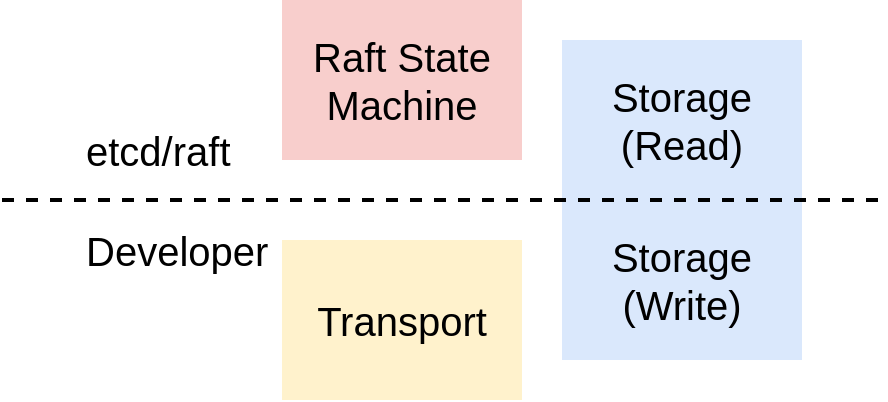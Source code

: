 <mxfile version="13.10.0" type="embed" pages="2">
    <diagram id="jTo_Vavvtyp7eSBpTw7-" name="overview">
        <mxGraphModel dx="402" dy="617" grid="1" gridSize="10" guides="1" tooltips="1" connect="1" arrows="1" fold="1" page="1" pageScale="1" pageWidth="827" pageHeight="1169" math="0" shadow="0">
            <root>
                <mxCell id="0"/>
                <mxCell id="1" parent="0"/>
                <mxCell id="3" value="Raft State Machine" style="rounded=0;whiteSpace=wrap;html=1;strokeWidth=2;fillColor=#f8cecc;fontSize=20;strokeColor=none;" vertex="1" parent="1">
                    <mxGeometry x="260" y="180" width="120" height="80" as="geometry"/>
                </mxCell>
                <mxCell id="4" value="Transport" style="rounded=0;whiteSpace=wrap;html=1;strokeWidth=2;fontSize=20;fillColor=#fff2cc;strokeColor=none;" vertex="1" parent="1">
                    <mxGeometry x="260" y="300" width="120" height="80" as="geometry"/>
                </mxCell>
                <mxCell id="5" value="Storage&lt;br&gt;(Read)" style="rounded=0;whiteSpace=wrap;html=1;strokeWidth=2;fontSize=20;fillColor=#dae8fc;strokeColor=none;" vertex="1" parent="1">
                    <mxGeometry x="400" y="200" width="120" height="80" as="geometry"/>
                </mxCell>
                <mxCell id="6" value="Storage&lt;br&gt;(Write)" style="rounded=0;whiteSpace=wrap;html=1;strokeWidth=2;fontSize=20;fillColor=#dae8fc;strokeColor=none;" vertex="1" parent="1">
                    <mxGeometry x="400" y="280" width="120" height="80" as="geometry"/>
                </mxCell>
                <mxCell id="2" value="" style="endArrow=none;html=1;strokeWidth=2;dashed=1;fontSize=20;" edge="1" parent="1">
                    <mxGeometry width="50" height="50" relative="1" as="geometry">
                        <mxPoint x="120" y="280" as="sourcePoint"/>
                        <mxPoint x="560" y="280" as="targetPoint"/>
                    </mxGeometry>
                </mxCell>
                <mxCell id="8" value="Developer" style="text;html=1;align=left;verticalAlign=middle;resizable=0;points=[];autosize=1;fontSize=20;" vertex="1" parent="1">
                    <mxGeometry x="160" y="290" width="110" height="30" as="geometry"/>
                </mxCell>
                <mxCell id="9" value="etcd/raft" style="text;html=1;align=left;verticalAlign=middle;resizable=0;points=[];autosize=1;fontSize=20;" vertex="1" parent="1">
                    <mxGeometry x="160" y="240" width="90" height="30" as="geometry"/>
                </mxCell>
            </root>
        </mxGraphModel>
    </diagram>
    <diagram id="o6H0bjJMtcYbKwwzoL4R" name="Node-interaction">
        <mxGraphModel dx="402" dy="617" grid="1" gridSize="10" guides="1" tooltips="1" connect="1" arrows="1" fold="1" page="1" pageScale="1" pageWidth="827" pageHeight="1169" math="0" shadow="0">
            <root>
                <mxCell id="unZ-oRZK_k8vpvwsJuYd-0"/>
                <mxCell id="unZ-oRZK_k8vpvwsJuYd-1" parent="unZ-oRZK_k8vpvwsJuYd-0"/>
            </root>
        </mxGraphModel>
    </diagram>
</mxfile>